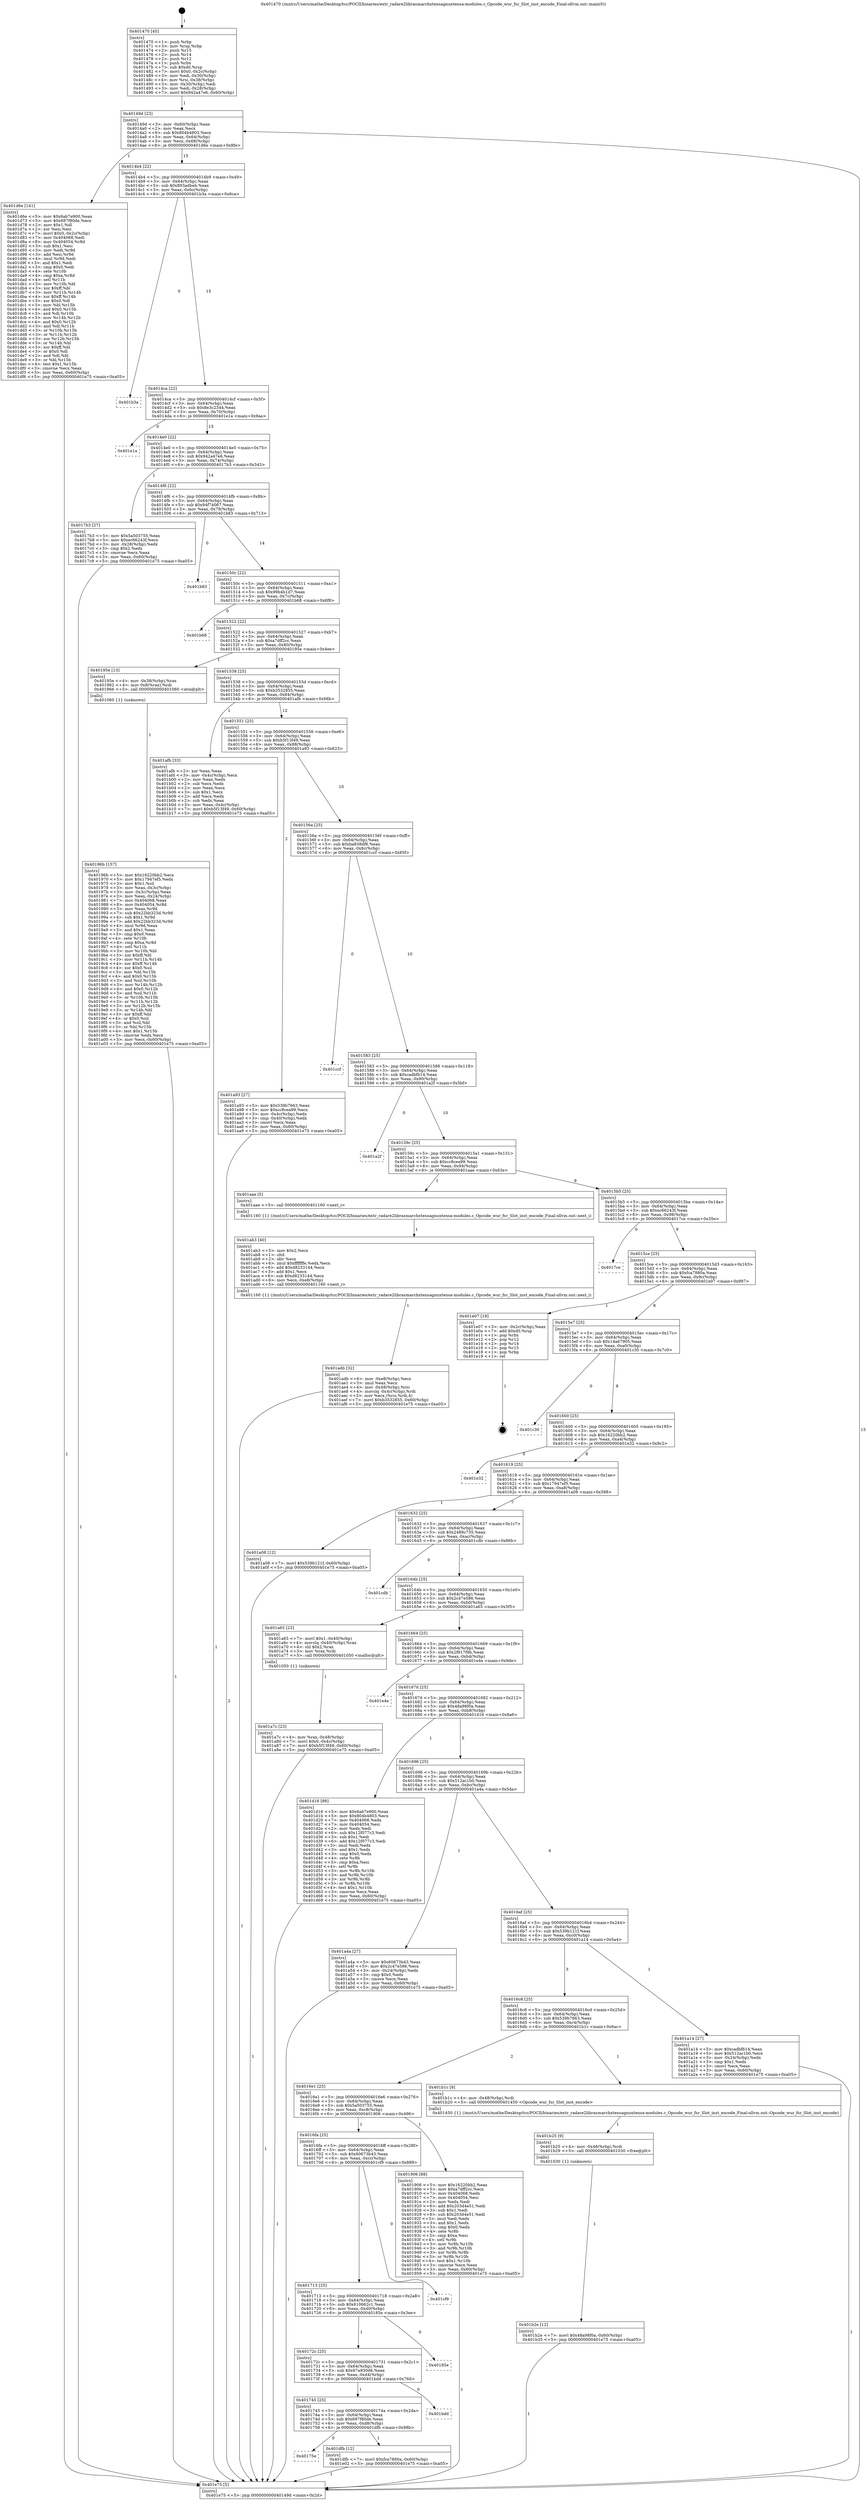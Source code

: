 digraph "0x401470" {
  label = "0x401470 (/mnt/c/Users/mathe/Desktop/tcc/POCII/binaries/extr_radare2librasmarchxtensagnuxtensa-modules.c_Opcode_wur_fsr_Slot_inst_encode_Final-ollvm.out::main(0))"
  labelloc = "t"
  node[shape=record]

  Entry [label="",width=0.3,height=0.3,shape=circle,fillcolor=black,style=filled]
  "0x40149d" [label="{
     0x40149d [23]\l
     | [instrs]\l
     &nbsp;&nbsp;0x40149d \<+3\>: mov -0x60(%rbp),%eax\l
     &nbsp;&nbsp;0x4014a0 \<+2\>: mov %eax,%ecx\l
     &nbsp;&nbsp;0x4014a2 \<+6\>: sub $0x804b4803,%ecx\l
     &nbsp;&nbsp;0x4014a8 \<+3\>: mov %eax,-0x64(%rbp)\l
     &nbsp;&nbsp;0x4014ab \<+3\>: mov %ecx,-0x68(%rbp)\l
     &nbsp;&nbsp;0x4014ae \<+6\>: je 0000000000401d6e \<main+0x8fe\>\l
  }"]
  "0x401d6e" [label="{
     0x401d6e [141]\l
     | [instrs]\l
     &nbsp;&nbsp;0x401d6e \<+5\>: mov $0x6ab7e900,%eax\l
     &nbsp;&nbsp;0x401d73 \<+5\>: mov $0x697f80de,%ecx\l
     &nbsp;&nbsp;0x401d78 \<+2\>: mov $0x1,%dl\l
     &nbsp;&nbsp;0x401d7a \<+2\>: xor %esi,%esi\l
     &nbsp;&nbsp;0x401d7c \<+7\>: movl $0x0,-0x2c(%rbp)\l
     &nbsp;&nbsp;0x401d83 \<+7\>: mov 0x404068,%edi\l
     &nbsp;&nbsp;0x401d8a \<+8\>: mov 0x404054,%r8d\l
     &nbsp;&nbsp;0x401d92 \<+3\>: sub $0x1,%esi\l
     &nbsp;&nbsp;0x401d95 \<+3\>: mov %edi,%r9d\l
     &nbsp;&nbsp;0x401d98 \<+3\>: add %esi,%r9d\l
     &nbsp;&nbsp;0x401d9b \<+4\>: imul %r9d,%edi\l
     &nbsp;&nbsp;0x401d9f \<+3\>: and $0x1,%edi\l
     &nbsp;&nbsp;0x401da2 \<+3\>: cmp $0x0,%edi\l
     &nbsp;&nbsp;0x401da5 \<+4\>: sete %r10b\l
     &nbsp;&nbsp;0x401da9 \<+4\>: cmp $0xa,%r8d\l
     &nbsp;&nbsp;0x401dad \<+4\>: setl %r11b\l
     &nbsp;&nbsp;0x401db1 \<+3\>: mov %r10b,%bl\l
     &nbsp;&nbsp;0x401db4 \<+3\>: xor $0xff,%bl\l
     &nbsp;&nbsp;0x401db7 \<+3\>: mov %r11b,%r14b\l
     &nbsp;&nbsp;0x401dba \<+4\>: xor $0xff,%r14b\l
     &nbsp;&nbsp;0x401dbe \<+3\>: xor $0x0,%dl\l
     &nbsp;&nbsp;0x401dc1 \<+3\>: mov %bl,%r15b\l
     &nbsp;&nbsp;0x401dc4 \<+4\>: and $0x0,%r15b\l
     &nbsp;&nbsp;0x401dc8 \<+3\>: and %dl,%r10b\l
     &nbsp;&nbsp;0x401dcb \<+3\>: mov %r14b,%r12b\l
     &nbsp;&nbsp;0x401dce \<+4\>: and $0x0,%r12b\l
     &nbsp;&nbsp;0x401dd2 \<+3\>: and %dl,%r11b\l
     &nbsp;&nbsp;0x401dd5 \<+3\>: or %r10b,%r15b\l
     &nbsp;&nbsp;0x401dd8 \<+3\>: or %r11b,%r12b\l
     &nbsp;&nbsp;0x401ddb \<+3\>: xor %r12b,%r15b\l
     &nbsp;&nbsp;0x401dde \<+3\>: or %r14b,%bl\l
     &nbsp;&nbsp;0x401de1 \<+3\>: xor $0xff,%bl\l
     &nbsp;&nbsp;0x401de4 \<+3\>: or $0x0,%dl\l
     &nbsp;&nbsp;0x401de7 \<+2\>: and %dl,%bl\l
     &nbsp;&nbsp;0x401de9 \<+3\>: or %bl,%r15b\l
     &nbsp;&nbsp;0x401dec \<+4\>: test $0x1,%r15b\l
     &nbsp;&nbsp;0x401df0 \<+3\>: cmovne %ecx,%eax\l
     &nbsp;&nbsp;0x401df3 \<+3\>: mov %eax,-0x60(%rbp)\l
     &nbsp;&nbsp;0x401df6 \<+5\>: jmp 0000000000401e75 \<main+0xa05\>\l
  }"]
  "0x4014b4" [label="{
     0x4014b4 [22]\l
     | [instrs]\l
     &nbsp;&nbsp;0x4014b4 \<+5\>: jmp 00000000004014b9 \<main+0x49\>\l
     &nbsp;&nbsp;0x4014b9 \<+3\>: mov -0x64(%rbp),%eax\l
     &nbsp;&nbsp;0x4014bc \<+5\>: sub $0x893adbeb,%eax\l
     &nbsp;&nbsp;0x4014c1 \<+3\>: mov %eax,-0x6c(%rbp)\l
     &nbsp;&nbsp;0x4014c4 \<+6\>: je 0000000000401b3a \<main+0x6ca\>\l
  }"]
  Exit [label="",width=0.3,height=0.3,shape=circle,fillcolor=black,style=filled,peripheries=2]
  "0x401b3a" [label="{
     0x401b3a\l
  }", style=dashed]
  "0x4014ca" [label="{
     0x4014ca [22]\l
     | [instrs]\l
     &nbsp;&nbsp;0x4014ca \<+5\>: jmp 00000000004014cf \<main+0x5f\>\l
     &nbsp;&nbsp;0x4014cf \<+3\>: mov -0x64(%rbp),%eax\l
     &nbsp;&nbsp;0x4014d2 \<+5\>: sub $0x8e3c2344,%eax\l
     &nbsp;&nbsp;0x4014d7 \<+3\>: mov %eax,-0x70(%rbp)\l
     &nbsp;&nbsp;0x4014da \<+6\>: je 0000000000401e1a \<main+0x9aa\>\l
  }"]
  "0x40175e" [label="{
     0x40175e\l
  }", style=dashed]
  "0x401e1a" [label="{
     0x401e1a\l
  }", style=dashed]
  "0x4014e0" [label="{
     0x4014e0 [22]\l
     | [instrs]\l
     &nbsp;&nbsp;0x4014e0 \<+5\>: jmp 00000000004014e5 \<main+0x75\>\l
     &nbsp;&nbsp;0x4014e5 \<+3\>: mov -0x64(%rbp),%eax\l
     &nbsp;&nbsp;0x4014e8 \<+5\>: sub $0x942a47e6,%eax\l
     &nbsp;&nbsp;0x4014ed \<+3\>: mov %eax,-0x74(%rbp)\l
     &nbsp;&nbsp;0x4014f0 \<+6\>: je 00000000004017b3 \<main+0x343\>\l
  }"]
  "0x401dfb" [label="{
     0x401dfb [12]\l
     | [instrs]\l
     &nbsp;&nbsp;0x401dfb \<+7\>: movl $0xfca7880a,-0x60(%rbp)\l
     &nbsp;&nbsp;0x401e02 \<+5\>: jmp 0000000000401e75 \<main+0xa05\>\l
  }"]
  "0x4017b3" [label="{
     0x4017b3 [27]\l
     | [instrs]\l
     &nbsp;&nbsp;0x4017b3 \<+5\>: mov $0x5a503755,%eax\l
     &nbsp;&nbsp;0x4017b8 \<+5\>: mov $0xec66243f,%ecx\l
     &nbsp;&nbsp;0x4017bd \<+3\>: mov -0x28(%rbp),%edx\l
     &nbsp;&nbsp;0x4017c0 \<+3\>: cmp $0x2,%edx\l
     &nbsp;&nbsp;0x4017c3 \<+3\>: cmovne %ecx,%eax\l
     &nbsp;&nbsp;0x4017c6 \<+3\>: mov %eax,-0x60(%rbp)\l
     &nbsp;&nbsp;0x4017c9 \<+5\>: jmp 0000000000401e75 \<main+0xa05\>\l
  }"]
  "0x4014f6" [label="{
     0x4014f6 [22]\l
     | [instrs]\l
     &nbsp;&nbsp;0x4014f6 \<+5\>: jmp 00000000004014fb \<main+0x8b\>\l
     &nbsp;&nbsp;0x4014fb \<+3\>: mov -0x64(%rbp),%eax\l
     &nbsp;&nbsp;0x4014fe \<+5\>: sub $0x94f74067,%eax\l
     &nbsp;&nbsp;0x401503 \<+3\>: mov %eax,-0x78(%rbp)\l
     &nbsp;&nbsp;0x401506 \<+6\>: je 0000000000401b83 \<main+0x713\>\l
  }"]
  "0x401e75" [label="{
     0x401e75 [5]\l
     | [instrs]\l
     &nbsp;&nbsp;0x401e75 \<+5\>: jmp 000000000040149d \<main+0x2d\>\l
  }"]
  "0x401470" [label="{
     0x401470 [45]\l
     | [instrs]\l
     &nbsp;&nbsp;0x401470 \<+1\>: push %rbp\l
     &nbsp;&nbsp;0x401471 \<+3\>: mov %rsp,%rbp\l
     &nbsp;&nbsp;0x401474 \<+2\>: push %r15\l
     &nbsp;&nbsp;0x401476 \<+2\>: push %r14\l
     &nbsp;&nbsp;0x401478 \<+2\>: push %r12\l
     &nbsp;&nbsp;0x40147a \<+1\>: push %rbx\l
     &nbsp;&nbsp;0x40147b \<+7\>: sub $0xd0,%rsp\l
     &nbsp;&nbsp;0x401482 \<+7\>: movl $0x0,-0x2c(%rbp)\l
     &nbsp;&nbsp;0x401489 \<+3\>: mov %edi,-0x30(%rbp)\l
     &nbsp;&nbsp;0x40148c \<+4\>: mov %rsi,-0x38(%rbp)\l
     &nbsp;&nbsp;0x401490 \<+3\>: mov -0x30(%rbp),%edi\l
     &nbsp;&nbsp;0x401493 \<+3\>: mov %edi,-0x28(%rbp)\l
     &nbsp;&nbsp;0x401496 \<+7\>: movl $0x942a47e6,-0x60(%rbp)\l
  }"]
  "0x401745" [label="{
     0x401745 [25]\l
     | [instrs]\l
     &nbsp;&nbsp;0x401745 \<+5\>: jmp 000000000040174a \<main+0x2da\>\l
     &nbsp;&nbsp;0x40174a \<+3\>: mov -0x64(%rbp),%eax\l
     &nbsp;&nbsp;0x40174d \<+5\>: sub $0x697f80de,%eax\l
     &nbsp;&nbsp;0x401752 \<+6\>: mov %eax,-0xd8(%rbp)\l
     &nbsp;&nbsp;0x401758 \<+6\>: je 0000000000401dfb \<main+0x98b\>\l
  }"]
  "0x401b83" [label="{
     0x401b83\l
  }", style=dashed]
  "0x40150c" [label="{
     0x40150c [22]\l
     | [instrs]\l
     &nbsp;&nbsp;0x40150c \<+5\>: jmp 0000000000401511 \<main+0xa1\>\l
     &nbsp;&nbsp;0x401511 \<+3\>: mov -0x64(%rbp),%eax\l
     &nbsp;&nbsp;0x401514 \<+5\>: sub $0x99b4b1d7,%eax\l
     &nbsp;&nbsp;0x401519 \<+3\>: mov %eax,-0x7c(%rbp)\l
     &nbsp;&nbsp;0x40151c \<+6\>: je 0000000000401b68 \<main+0x6f8\>\l
  }"]
  "0x401bdd" [label="{
     0x401bdd\l
  }", style=dashed]
  "0x401b68" [label="{
     0x401b68\l
  }", style=dashed]
  "0x401522" [label="{
     0x401522 [22]\l
     | [instrs]\l
     &nbsp;&nbsp;0x401522 \<+5\>: jmp 0000000000401527 \<main+0xb7\>\l
     &nbsp;&nbsp;0x401527 \<+3\>: mov -0x64(%rbp),%eax\l
     &nbsp;&nbsp;0x40152a \<+5\>: sub $0xa7dff2cc,%eax\l
     &nbsp;&nbsp;0x40152f \<+3\>: mov %eax,-0x80(%rbp)\l
     &nbsp;&nbsp;0x401532 \<+6\>: je 000000000040195e \<main+0x4ee\>\l
  }"]
  "0x40172c" [label="{
     0x40172c [25]\l
     | [instrs]\l
     &nbsp;&nbsp;0x40172c \<+5\>: jmp 0000000000401731 \<main+0x2c1\>\l
     &nbsp;&nbsp;0x401731 \<+3\>: mov -0x64(%rbp),%eax\l
     &nbsp;&nbsp;0x401734 \<+5\>: sub $0x67a930d6,%eax\l
     &nbsp;&nbsp;0x401739 \<+6\>: mov %eax,-0xd4(%rbp)\l
     &nbsp;&nbsp;0x40173f \<+6\>: je 0000000000401bdd \<main+0x76d\>\l
  }"]
  "0x40195e" [label="{
     0x40195e [13]\l
     | [instrs]\l
     &nbsp;&nbsp;0x40195e \<+4\>: mov -0x38(%rbp),%rax\l
     &nbsp;&nbsp;0x401962 \<+4\>: mov 0x8(%rax),%rdi\l
     &nbsp;&nbsp;0x401966 \<+5\>: call 0000000000401060 \<atoi@plt\>\l
     | [calls]\l
     &nbsp;&nbsp;0x401060 \{1\} (unknown)\l
  }"]
  "0x401538" [label="{
     0x401538 [25]\l
     | [instrs]\l
     &nbsp;&nbsp;0x401538 \<+5\>: jmp 000000000040153d \<main+0xcd\>\l
     &nbsp;&nbsp;0x40153d \<+3\>: mov -0x64(%rbp),%eax\l
     &nbsp;&nbsp;0x401540 \<+5\>: sub $0xb3532855,%eax\l
     &nbsp;&nbsp;0x401545 \<+6\>: mov %eax,-0x84(%rbp)\l
     &nbsp;&nbsp;0x40154b \<+6\>: je 0000000000401afb \<main+0x68b\>\l
  }"]
  "0x40185e" [label="{
     0x40185e\l
  }", style=dashed]
  "0x401afb" [label="{
     0x401afb [33]\l
     | [instrs]\l
     &nbsp;&nbsp;0x401afb \<+2\>: xor %eax,%eax\l
     &nbsp;&nbsp;0x401afd \<+3\>: mov -0x4c(%rbp),%ecx\l
     &nbsp;&nbsp;0x401b00 \<+2\>: mov %eax,%edx\l
     &nbsp;&nbsp;0x401b02 \<+2\>: sub %ecx,%edx\l
     &nbsp;&nbsp;0x401b04 \<+2\>: mov %eax,%ecx\l
     &nbsp;&nbsp;0x401b06 \<+3\>: sub $0x1,%ecx\l
     &nbsp;&nbsp;0x401b09 \<+2\>: add %ecx,%edx\l
     &nbsp;&nbsp;0x401b0b \<+2\>: sub %edx,%eax\l
     &nbsp;&nbsp;0x401b0d \<+3\>: mov %eax,-0x4c(%rbp)\l
     &nbsp;&nbsp;0x401b10 \<+7\>: movl $0xb5f13f49,-0x60(%rbp)\l
     &nbsp;&nbsp;0x401b17 \<+5\>: jmp 0000000000401e75 \<main+0xa05\>\l
  }"]
  "0x401551" [label="{
     0x401551 [25]\l
     | [instrs]\l
     &nbsp;&nbsp;0x401551 \<+5\>: jmp 0000000000401556 \<main+0xe6\>\l
     &nbsp;&nbsp;0x401556 \<+3\>: mov -0x64(%rbp),%eax\l
     &nbsp;&nbsp;0x401559 \<+5\>: sub $0xb5f13f49,%eax\l
     &nbsp;&nbsp;0x40155e \<+6\>: mov %eax,-0x88(%rbp)\l
     &nbsp;&nbsp;0x401564 \<+6\>: je 0000000000401a93 \<main+0x623\>\l
  }"]
  "0x401713" [label="{
     0x401713 [25]\l
     | [instrs]\l
     &nbsp;&nbsp;0x401713 \<+5\>: jmp 0000000000401718 \<main+0x2a8\>\l
     &nbsp;&nbsp;0x401718 \<+3\>: mov -0x64(%rbp),%eax\l
     &nbsp;&nbsp;0x40171b \<+5\>: sub $0x610662c1,%eax\l
     &nbsp;&nbsp;0x401720 \<+6\>: mov %eax,-0xd0(%rbp)\l
     &nbsp;&nbsp;0x401726 \<+6\>: je 000000000040185e \<main+0x3ee\>\l
  }"]
  "0x401a93" [label="{
     0x401a93 [27]\l
     | [instrs]\l
     &nbsp;&nbsp;0x401a93 \<+5\>: mov $0x539b7663,%eax\l
     &nbsp;&nbsp;0x401a98 \<+5\>: mov $0xcc8cea99,%ecx\l
     &nbsp;&nbsp;0x401a9d \<+3\>: mov -0x4c(%rbp),%edx\l
     &nbsp;&nbsp;0x401aa0 \<+3\>: cmp -0x40(%rbp),%edx\l
     &nbsp;&nbsp;0x401aa3 \<+3\>: cmovl %ecx,%eax\l
     &nbsp;&nbsp;0x401aa6 \<+3\>: mov %eax,-0x60(%rbp)\l
     &nbsp;&nbsp;0x401aa9 \<+5\>: jmp 0000000000401e75 \<main+0xa05\>\l
  }"]
  "0x40156a" [label="{
     0x40156a [25]\l
     | [instrs]\l
     &nbsp;&nbsp;0x40156a \<+5\>: jmp 000000000040156f \<main+0xff\>\l
     &nbsp;&nbsp;0x40156f \<+3\>: mov -0x64(%rbp),%eax\l
     &nbsp;&nbsp;0x401572 \<+5\>: sub $0xba838df6,%eax\l
     &nbsp;&nbsp;0x401577 \<+6\>: mov %eax,-0x8c(%rbp)\l
     &nbsp;&nbsp;0x40157d \<+6\>: je 0000000000401ccf \<main+0x85f\>\l
  }"]
  "0x401cf9" [label="{
     0x401cf9\l
  }", style=dashed]
  "0x401ccf" [label="{
     0x401ccf\l
  }", style=dashed]
  "0x401583" [label="{
     0x401583 [25]\l
     | [instrs]\l
     &nbsp;&nbsp;0x401583 \<+5\>: jmp 0000000000401588 \<main+0x118\>\l
     &nbsp;&nbsp;0x401588 \<+3\>: mov -0x64(%rbp),%eax\l
     &nbsp;&nbsp;0x40158b \<+5\>: sub $0xcadbfb14,%eax\l
     &nbsp;&nbsp;0x401590 \<+6\>: mov %eax,-0x90(%rbp)\l
     &nbsp;&nbsp;0x401596 \<+6\>: je 0000000000401a2f \<main+0x5bf\>\l
  }"]
  "0x401b2e" [label="{
     0x401b2e [12]\l
     | [instrs]\l
     &nbsp;&nbsp;0x401b2e \<+7\>: movl $0x48a98f0a,-0x60(%rbp)\l
     &nbsp;&nbsp;0x401b35 \<+5\>: jmp 0000000000401e75 \<main+0xa05\>\l
  }"]
  "0x401a2f" [label="{
     0x401a2f\l
  }", style=dashed]
  "0x40159c" [label="{
     0x40159c [25]\l
     | [instrs]\l
     &nbsp;&nbsp;0x40159c \<+5\>: jmp 00000000004015a1 \<main+0x131\>\l
     &nbsp;&nbsp;0x4015a1 \<+3\>: mov -0x64(%rbp),%eax\l
     &nbsp;&nbsp;0x4015a4 \<+5\>: sub $0xcc8cea99,%eax\l
     &nbsp;&nbsp;0x4015a9 \<+6\>: mov %eax,-0x94(%rbp)\l
     &nbsp;&nbsp;0x4015af \<+6\>: je 0000000000401aae \<main+0x63e\>\l
  }"]
  "0x401b25" [label="{
     0x401b25 [9]\l
     | [instrs]\l
     &nbsp;&nbsp;0x401b25 \<+4\>: mov -0x48(%rbp),%rdi\l
     &nbsp;&nbsp;0x401b29 \<+5\>: call 0000000000401030 \<free@plt\>\l
     | [calls]\l
     &nbsp;&nbsp;0x401030 \{1\} (unknown)\l
  }"]
  "0x401aae" [label="{
     0x401aae [5]\l
     | [instrs]\l
     &nbsp;&nbsp;0x401aae \<+5\>: call 0000000000401160 \<next_i\>\l
     | [calls]\l
     &nbsp;&nbsp;0x401160 \{1\} (/mnt/c/Users/mathe/Desktop/tcc/POCII/binaries/extr_radare2librasmarchxtensagnuxtensa-modules.c_Opcode_wur_fsr_Slot_inst_encode_Final-ollvm.out::next_i)\l
  }"]
  "0x4015b5" [label="{
     0x4015b5 [25]\l
     | [instrs]\l
     &nbsp;&nbsp;0x4015b5 \<+5\>: jmp 00000000004015ba \<main+0x14a\>\l
     &nbsp;&nbsp;0x4015ba \<+3\>: mov -0x64(%rbp),%eax\l
     &nbsp;&nbsp;0x4015bd \<+5\>: sub $0xec66243f,%eax\l
     &nbsp;&nbsp;0x4015c2 \<+6\>: mov %eax,-0x98(%rbp)\l
     &nbsp;&nbsp;0x4015c8 \<+6\>: je 00000000004017ce \<main+0x35e\>\l
  }"]
  "0x401adb" [label="{
     0x401adb [32]\l
     | [instrs]\l
     &nbsp;&nbsp;0x401adb \<+6\>: mov -0xe8(%rbp),%ecx\l
     &nbsp;&nbsp;0x401ae1 \<+3\>: imul %eax,%ecx\l
     &nbsp;&nbsp;0x401ae4 \<+4\>: mov -0x48(%rbp),%rsi\l
     &nbsp;&nbsp;0x401ae8 \<+4\>: movslq -0x4c(%rbp),%rdi\l
     &nbsp;&nbsp;0x401aec \<+3\>: mov %ecx,(%rsi,%rdi,4)\l
     &nbsp;&nbsp;0x401aef \<+7\>: movl $0xb3532855,-0x60(%rbp)\l
     &nbsp;&nbsp;0x401af6 \<+5\>: jmp 0000000000401e75 \<main+0xa05\>\l
  }"]
  "0x4017ce" [label="{
     0x4017ce\l
  }", style=dashed]
  "0x4015ce" [label="{
     0x4015ce [25]\l
     | [instrs]\l
     &nbsp;&nbsp;0x4015ce \<+5\>: jmp 00000000004015d3 \<main+0x163\>\l
     &nbsp;&nbsp;0x4015d3 \<+3\>: mov -0x64(%rbp),%eax\l
     &nbsp;&nbsp;0x4015d6 \<+5\>: sub $0xfca7880a,%eax\l
     &nbsp;&nbsp;0x4015db \<+6\>: mov %eax,-0x9c(%rbp)\l
     &nbsp;&nbsp;0x4015e1 \<+6\>: je 0000000000401e07 \<main+0x997\>\l
  }"]
  "0x401ab3" [label="{
     0x401ab3 [40]\l
     | [instrs]\l
     &nbsp;&nbsp;0x401ab3 \<+5\>: mov $0x2,%ecx\l
     &nbsp;&nbsp;0x401ab8 \<+1\>: cltd\l
     &nbsp;&nbsp;0x401ab9 \<+2\>: idiv %ecx\l
     &nbsp;&nbsp;0x401abb \<+6\>: imul $0xfffffffe,%edx,%ecx\l
     &nbsp;&nbsp;0x401ac1 \<+6\>: add $0xd8233144,%ecx\l
     &nbsp;&nbsp;0x401ac7 \<+3\>: add $0x1,%ecx\l
     &nbsp;&nbsp;0x401aca \<+6\>: sub $0xd8233144,%ecx\l
     &nbsp;&nbsp;0x401ad0 \<+6\>: mov %ecx,-0xe8(%rbp)\l
     &nbsp;&nbsp;0x401ad6 \<+5\>: call 0000000000401160 \<next_i\>\l
     | [calls]\l
     &nbsp;&nbsp;0x401160 \{1\} (/mnt/c/Users/mathe/Desktop/tcc/POCII/binaries/extr_radare2librasmarchxtensagnuxtensa-modules.c_Opcode_wur_fsr_Slot_inst_encode_Final-ollvm.out::next_i)\l
  }"]
  "0x401e07" [label="{
     0x401e07 [19]\l
     | [instrs]\l
     &nbsp;&nbsp;0x401e07 \<+3\>: mov -0x2c(%rbp),%eax\l
     &nbsp;&nbsp;0x401e0a \<+7\>: add $0xd0,%rsp\l
     &nbsp;&nbsp;0x401e11 \<+1\>: pop %rbx\l
     &nbsp;&nbsp;0x401e12 \<+2\>: pop %r12\l
     &nbsp;&nbsp;0x401e14 \<+2\>: pop %r14\l
     &nbsp;&nbsp;0x401e16 \<+2\>: pop %r15\l
     &nbsp;&nbsp;0x401e18 \<+1\>: pop %rbp\l
     &nbsp;&nbsp;0x401e19 \<+1\>: ret\l
  }"]
  "0x4015e7" [label="{
     0x4015e7 [25]\l
     | [instrs]\l
     &nbsp;&nbsp;0x4015e7 \<+5\>: jmp 00000000004015ec \<main+0x17c\>\l
     &nbsp;&nbsp;0x4015ec \<+3\>: mov -0x64(%rbp),%eax\l
     &nbsp;&nbsp;0x4015ef \<+5\>: sub $0x14a67905,%eax\l
     &nbsp;&nbsp;0x4015f4 \<+6\>: mov %eax,-0xa0(%rbp)\l
     &nbsp;&nbsp;0x4015fa \<+6\>: je 0000000000401c30 \<main+0x7c0\>\l
  }"]
  "0x401a7c" [label="{
     0x401a7c [23]\l
     | [instrs]\l
     &nbsp;&nbsp;0x401a7c \<+4\>: mov %rax,-0x48(%rbp)\l
     &nbsp;&nbsp;0x401a80 \<+7\>: movl $0x0,-0x4c(%rbp)\l
     &nbsp;&nbsp;0x401a87 \<+7\>: movl $0xb5f13f49,-0x60(%rbp)\l
     &nbsp;&nbsp;0x401a8e \<+5\>: jmp 0000000000401e75 \<main+0xa05\>\l
  }"]
  "0x401c30" [label="{
     0x401c30\l
  }", style=dashed]
  "0x401600" [label="{
     0x401600 [25]\l
     | [instrs]\l
     &nbsp;&nbsp;0x401600 \<+5\>: jmp 0000000000401605 \<main+0x195\>\l
     &nbsp;&nbsp;0x401605 \<+3\>: mov -0x64(%rbp),%eax\l
     &nbsp;&nbsp;0x401608 \<+5\>: sub $0x16220bb2,%eax\l
     &nbsp;&nbsp;0x40160d \<+6\>: mov %eax,-0xa4(%rbp)\l
     &nbsp;&nbsp;0x401613 \<+6\>: je 0000000000401e32 \<main+0x9c2\>\l
  }"]
  "0x40196b" [label="{
     0x40196b [157]\l
     | [instrs]\l
     &nbsp;&nbsp;0x40196b \<+5\>: mov $0x16220bb2,%ecx\l
     &nbsp;&nbsp;0x401970 \<+5\>: mov $0x17947ef5,%edx\l
     &nbsp;&nbsp;0x401975 \<+3\>: mov $0x1,%sil\l
     &nbsp;&nbsp;0x401978 \<+3\>: mov %eax,-0x3c(%rbp)\l
     &nbsp;&nbsp;0x40197b \<+3\>: mov -0x3c(%rbp),%eax\l
     &nbsp;&nbsp;0x40197e \<+3\>: mov %eax,-0x24(%rbp)\l
     &nbsp;&nbsp;0x401981 \<+7\>: mov 0x404068,%eax\l
     &nbsp;&nbsp;0x401988 \<+8\>: mov 0x404054,%r8d\l
     &nbsp;&nbsp;0x401990 \<+3\>: mov %eax,%r9d\l
     &nbsp;&nbsp;0x401993 \<+7\>: sub $0x22bb323d,%r9d\l
     &nbsp;&nbsp;0x40199a \<+4\>: sub $0x1,%r9d\l
     &nbsp;&nbsp;0x40199e \<+7\>: add $0x22bb323d,%r9d\l
     &nbsp;&nbsp;0x4019a5 \<+4\>: imul %r9d,%eax\l
     &nbsp;&nbsp;0x4019a9 \<+3\>: and $0x1,%eax\l
     &nbsp;&nbsp;0x4019ac \<+3\>: cmp $0x0,%eax\l
     &nbsp;&nbsp;0x4019af \<+4\>: sete %r10b\l
     &nbsp;&nbsp;0x4019b3 \<+4\>: cmp $0xa,%r8d\l
     &nbsp;&nbsp;0x4019b7 \<+4\>: setl %r11b\l
     &nbsp;&nbsp;0x4019bb \<+3\>: mov %r10b,%bl\l
     &nbsp;&nbsp;0x4019be \<+3\>: xor $0xff,%bl\l
     &nbsp;&nbsp;0x4019c1 \<+3\>: mov %r11b,%r14b\l
     &nbsp;&nbsp;0x4019c4 \<+4\>: xor $0xff,%r14b\l
     &nbsp;&nbsp;0x4019c8 \<+4\>: xor $0x0,%sil\l
     &nbsp;&nbsp;0x4019cc \<+3\>: mov %bl,%r15b\l
     &nbsp;&nbsp;0x4019cf \<+4\>: and $0x0,%r15b\l
     &nbsp;&nbsp;0x4019d3 \<+3\>: and %sil,%r10b\l
     &nbsp;&nbsp;0x4019d6 \<+3\>: mov %r14b,%r12b\l
     &nbsp;&nbsp;0x4019d9 \<+4\>: and $0x0,%r12b\l
     &nbsp;&nbsp;0x4019dd \<+3\>: and %sil,%r11b\l
     &nbsp;&nbsp;0x4019e0 \<+3\>: or %r10b,%r15b\l
     &nbsp;&nbsp;0x4019e3 \<+3\>: or %r11b,%r12b\l
     &nbsp;&nbsp;0x4019e6 \<+3\>: xor %r12b,%r15b\l
     &nbsp;&nbsp;0x4019e9 \<+3\>: or %r14b,%bl\l
     &nbsp;&nbsp;0x4019ec \<+3\>: xor $0xff,%bl\l
     &nbsp;&nbsp;0x4019ef \<+4\>: or $0x0,%sil\l
     &nbsp;&nbsp;0x4019f3 \<+3\>: and %sil,%bl\l
     &nbsp;&nbsp;0x4019f6 \<+3\>: or %bl,%r15b\l
     &nbsp;&nbsp;0x4019f9 \<+4\>: test $0x1,%r15b\l
     &nbsp;&nbsp;0x4019fd \<+3\>: cmovne %edx,%ecx\l
     &nbsp;&nbsp;0x401a00 \<+3\>: mov %ecx,-0x60(%rbp)\l
     &nbsp;&nbsp;0x401a03 \<+5\>: jmp 0000000000401e75 \<main+0xa05\>\l
  }"]
  "0x401e32" [label="{
     0x401e32\l
  }", style=dashed]
  "0x401619" [label="{
     0x401619 [25]\l
     | [instrs]\l
     &nbsp;&nbsp;0x401619 \<+5\>: jmp 000000000040161e \<main+0x1ae\>\l
     &nbsp;&nbsp;0x40161e \<+3\>: mov -0x64(%rbp),%eax\l
     &nbsp;&nbsp;0x401621 \<+5\>: sub $0x17947ef5,%eax\l
     &nbsp;&nbsp;0x401626 \<+6\>: mov %eax,-0xa8(%rbp)\l
     &nbsp;&nbsp;0x40162c \<+6\>: je 0000000000401a08 \<main+0x598\>\l
  }"]
  "0x4016fa" [label="{
     0x4016fa [25]\l
     | [instrs]\l
     &nbsp;&nbsp;0x4016fa \<+5\>: jmp 00000000004016ff \<main+0x28f\>\l
     &nbsp;&nbsp;0x4016ff \<+3\>: mov -0x64(%rbp),%eax\l
     &nbsp;&nbsp;0x401702 \<+5\>: sub $0x60673b43,%eax\l
     &nbsp;&nbsp;0x401707 \<+6\>: mov %eax,-0xcc(%rbp)\l
     &nbsp;&nbsp;0x40170d \<+6\>: je 0000000000401cf9 \<main+0x889\>\l
  }"]
  "0x401a08" [label="{
     0x401a08 [12]\l
     | [instrs]\l
     &nbsp;&nbsp;0x401a08 \<+7\>: movl $0x539b121f,-0x60(%rbp)\l
     &nbsp;&nbsp;0x401a0f \<+5\>: jmp 0000000000401e75 \<main+0xa05\>\l
  }"]
  "0x401632" [label="{
     0x401632 [25]\l
     | [instrs]\l
     &nbsp;&nbsp;0x401632 \<+5\>: jmp 0000000000401637 \<main+0x1c7\>\l
     &nbsp;&nbsp;0x401637 \<+3\>: mov -0x64(%rbp),%eax\l
     &nbsp;&nbsp;0x40163a \<+5\>: sub $0x2488c735,%eax\l
     &nbsp;&nbsp;0x40163f \<+6\>: mov %eax,-0xac(%rbp)\l
     &nbsp;&nbsp;0x401645 \<+6\>: je 0000000000401cdb \<main+0x86b\>\l
  }"]
  "0x401906" [label="{
     0x401906 [88]\l
     | [instrs]\l
     &nbsp;&nbsp;0x401906 \<+5\>: mov $0x16220bb2,%eax\l
     &nbsp;&nbsp;0x40190b \<+5\>: mov $0xa7dff2cc,%ecx\l
     &nbsp;&nbsp;0x401910 \<+7\>: mov 0x404068,%edx\l
     &nbsp;&nbsp;0x401917 \<+7\>: mov 0x404054,%esi\l
     &nbsp;&nbsp;0x40191e \<+2\>: mov %edx,%edi\l
     &nbsp;&nbsp;0x401920 \<+6\>: add $0x203d4e51,%edi\l
     &nbsp;&nbsp;0x401926 \<+3\>: sub $0x1,%edi\l
     &nbsp;&nbsp;0x401929 \<+6\>: sub $0x203d4e51,%edi\l
     &nbsp;&nbsp;0x40192f \<+3\>: imul %edi,%edx\l
     &nbsp;&nbsp;0x401932 \<+3\>: and $0x1,%edx\l
     &nbsp;&nbsp;0x401935 \<+3\>: cmp $0x0,%edx\l
     &nbsp;&nbsp;0x401938 \<+4\>: sete %r8b\l
     &nbsp;&nbsp;0x40193c \<+3\>: cmp $0xa,%esi\l
     &nbsp;&nbsp;0x40193f \<+4\>: setl %r9b\l
     &nbsp;&nbsp;0x401943 \<+3\>: mov %r8b,%r10b\l
     &nbsp;&nbsp;0x401946 \<+3\>: and %r9b,%r10b\l
     &nbsp;&nbsp;0x401949 \<+3\>: xor %r9b,%r8b\l
     &nbsp;&nbsp;0x40194c \<+3\>: or %r8b,%r10b\l
     &nbsp;&nbsp;0x40194f \<+4\>: test $0x1,%r10b\l
     &nbsp;&nbsp;0x401953 \<+3\>: cmovne %ecx,%eax\l
     &nbsp;&nbsp;0x401956 \<+3\>: mov %eax,-0x60(%rbp)\l
     &nbsp;&nbsp;0x401959 \<+5\>: jmp 0000000000401e75 \<main+0xa05\>\l
  }"]
  "0x401cdb" [label="{
     0x401cdb\l
  }", style=dashed]
  "0x40164b" [label="{
     0x40164b [25]\l
     | [instrs]\l
     &nbsp;&nbsp;0x40164b \<+5\>: jmp 0000000000401650 \<main+0x1e0\>\l
     &nbsp;&nbsp;0x401650 \<+3\>: mov -0x64(%rbp),%eax\l
     &nbsp;&nbsp;0x401653 \<+5\>: sub $0x2c47e586,%eax\l
     &nbsp;&nbsp;0x401658 \<+6\>: mov %eax,-0xb0(%rbp)\l
     &nbsp;&nbsp;0x40165e \<+6\>: je 0000000000401a65 \<main+0x5f5\>\l
  }"]
  "0x4016e1" [label="{
     0x4016e1 [25]\l
     | [instrs]\l
     &nbsp;&nbsp;0x4016e1 \<+5\>: jmp 00000000004016e6 \<main+0x276\>\l
     &nbsp;&nbsp;0x4016e6 \<+3\>: mov -0x64(%rbp),%eax\l
     &nbsp;&nbsp;0x4016e9 \<+5\>: sub $0x5a503755,%eax\l
     &nbsp;&nbsp;0x4016ee \<+6\>: mov %eax,-0xc8(%rbp)\l
     &nbsp;&nbsp;0x4016f4 \<+6\>: je 0000000000401906 \<main+0x496\>\l
  }"]
  "0x401a65" [label="{
     0x401a65 [23]\l
     | [instrs]\l
     &nbsp;&nbsp;0x401a65 \<+7\>: movl $0x1,-0x40(%rbp)\l
     &nbsp;&nbsp;0x401a6c \<+4\>: movslq -0x40(%rbp),%rax\l
     &nbsp;&nbsp;0x401a70 \<+4\>: shl $0x2,%rax\l
     &nbsp;&nbsp;0x401a74 \<+3\>: mov %rax,%rdi\l
     &nbsp;&nbsp;0x401a77 \<+5\>: call 0000000000401050 \<malloc@plt\>\l
     | [calls]\l
     &nbsp;&nbsp;0x401050 \{1\} (unknown)\l
  }"]
  "0x401664" [label="{
     0x401664 [25]\l
     | [instrs]\l
     &nbsp;&nbsp;0x401664 \<+5\>: jmp 0000000000401669 \<main+0x1f9\>\l
     &nbsp;&nbsp;0x401669 \<+3\>: mov -0x64(%rbp),%eax\l
     &nbsp;&nbsp;0x40166c \<+5\>: sub $0x2f917f9b,%eax\l
     &nbsp;&nbsp;0x401671 \<+6\>: mov %eax,-0xb4(%rbp)\l
     &nbsp;&nbsp;0x401677 \<+6\>: je 0000000000401e4e \<main+0x9de\>\l
  }"]
  "0x401b1c" [label="{
     0x401b1c [9]\l
     | [instrs]\l
     &nbsp;&nbsp;0x401b1c \<+4\>: mov -0x48(%rbp),%rdi\l
     &nbsp;&nbsp;0x401b20 \<+5\>: call 0000000000401450 \<Opcode_wur_fsr_Slot_inst_encode\>\l
     | [calls]\l
     &nbsp;&nbsp;0x401450 \{1\} (/mnt/c/Users/mathe/Desktop/tcc/POCII/binaries/extr_radare2librasmarchxtensagnuxtensa-modules.c_Opcode_wur_fsr_Slot_inst_encode_Final-ollvm.out::Opcode_wur_fsr_Slot_inst_encode)\l
  }"]
  "0x401e4e" [label="{
     0x401e4e\l
  }", style=dashed]
  "0x40167d" [label="{
     0x40167d [25]\l
     | [instrs]\l
     &nbsp;&nbsp;0x40167d \<+5\>: jmp 0000000000401682 \<main+0x212\>\l
     &nbsp;&nbsp;0x401682 \<+3\>: mov -0x64(%rbp),%eax\l
     &nbsp;&nbsp;0x401685 \<+5\>: sub $0x48a98f0a,%eax\l
     &nbsp;&nbsp;0x40168a \<+6\>: mov %eax,-0xb8(%rbp)\l
     &nbsp;&nbsp;0x401690 \<+6\>: je 0000000000401d16 \<main+0x8a6\>\l
  }"]
  "0x4016c8" [label="{
     0x4016c8 [25]\l
     | [instrs]\l
     &nbsp;&nbsp;0x4016c8 \<+5\>: jmp 00000000004016cd \<main+0x25d\>\l
     &nbsp;&nbsp;0x4016cd \<+3\>: mov -0x64(%rbp),%eax\l
     &nbsp;&nbsp;0x4016d0 \<+5\>: sub $0x539b7663,%eax\l
     &nbsp;&nbsp;0x4016d5 \<+6\>: mov %eax,-0xc4(%rbp)\l
     &nbsp;&nbsp;0x4016db \<+6\>: je 0000000000401b1c \<main+0x6ac\>\l
  }"]
  "0x401d16" [label="{
     0x401d16 [88]\l
     | [instrs]\l
     &nbsp;&nbsp;0x401d16 \<+5\>: mov $0x6ab7e900,%eax\l
     &nbsp;&nbsp;0x401d1b \<+5\>: mov $0x804b4803,%ecx\l
     &nbsp;&nbsp;0x401d20 \<+7\>: mov 0x404068,%edx\l
     &nbsp;&nbsp;0x401d27 \<+7\>: mov 0x404054,%esi\l
     &nbsp;&nbsp;0x401d2e \<+2\>: mov %edx,%edi\l
     &nbsp;&nbsp;0x401d30 \<+6\>: sub $0x12f077c3,%edi\l
     &nbsp;&nbsp;0x401d36 \<+3\>: sub $0x1,%edi\l
     &nbsp;&nbsp;0x401d39 \<+6\>: add $0x12f077c3,%edi\l
     &nbsp;&nbsp;0x401d3f \<+3\>: imul %edi,%edx\l
     &nbsp;&nbsp;0x401d42 \<+3\>: and $0x1,%edx\l
     &nbsp;&nbsp;0x401d45 \<+3\>: cmp $0x0,%edx\l
     &nbsp;&nbsp;0x401d48 \<+4\>: sete %r8b\l
     &nbsp;&nbsp;0x401d4c \<+3\>: cmp $0xa,%esi\l
     &nbsp;&nbsp;0x401d4f \<+4\>: setl %r9b\l
     &nbsp;&nbsp;0x401d53 \<+3\>: mov %r8b,%r10b\l
     &nbsp;&nbsp;0x401d56 \<+3\>: and %r9b,%r10b\l
     &nbsp;&nbsp;0x401d59 \<+3\>: xor %r9b,%r8b\l
     &nbsp;&nbsp;0x401d5c \<+3\>: or %r8b,%r10b\l
     &nbsp;&nbsp;0x401d5f \<+4\>: test $0x1,%r10b\l
     &nbsp;&nbsp;0x401d63 \<+3\>: cmovne %ecx,%eax\l
     &nbsp;&nbsp;0x401d66 \<+3\>: mov %eax,-0x60(%rbp)\l
     &nbsp;&nbsp;0x401d69 \<+5\>: jmp 0000000000401e75 \<main+0xa05\>\l
  }"]
  "0x401696" [label="{
     0x401696 [25]\l
     | [instrs]\l
     &nbsp;&nbsp;0x401696 \<+5\>: jmp 000000000040169b \<main+0x22b\>\l
     &nbsp;&nbsp;0x40169b \<+3\>: mov -0x64(%rbp),%eax\l
     &nbsp;&nbsp;0x40169e \<+5\>: sub $0x512ac1b0,%eax\l
     &nbsp;&nbsp;0x4016a3 \<+6\>: mov %eax,-0xbc(%rbp)\l
     &nbsp;&nbsp;0x4016a9 \<+6\>: je 0000000000401a4a \<main+0x5da\>\l
  }"]
  "0x401a14" [label="{
     0x401a14 [27]\l
     | [instrs]\l
     &nbsp;&nbsp;0x401a14 \<+5\>: mov $0xcadbfb14,%eax\l
     &nbsp;&nbsp;0x401a19 \<+5\>: mov $0x512ac1b0,%ecx\l
     &nbsp;&nbsp;0x401a1e \<+3\>: mov -0x24(%rbp),%edx\l
     &nbsp;&nbsp;0x401a21 \<+3\>: cmp $0x1,%edx\l
     &nbsp;&nbsp;0x401a24 \<+3\>: cmovl %ecx,%eax\l
     &nbsp;&nbsp;0x401a27 \<+3\>: mov %eax,-0x60(%rbp)\l
     &nbsp;&nbsp;0x401a2a \<+5\>: jmp 0000000000401e75 \<main+0xa05\>\l
  }"]
  "0x401a4a" [label="{
     0x401a4a [27]\l
     | [instrs]\l
     &nbsp;&nbsp;0x401a4a \<+5\>: mov $0x60673b43,%eax\l
     &nbsp;&nbsp;0x401a4f \<+5\>: mov $0x2c47e586,%ecx\l
     &nbsp;&nbsp;0x401a54 \<+3\>: mov -0x24(%rbp),%edx\l
     &nbsp;&nbsp;0x401a57 \<+3\>: cmp $0x0,%edx\l
     &nbsp;&nbsp;0x401a5a \<+3\>: cmove %ecx,%eax\l
     &nbsp;&nbsp;0x401a5d \<+3\>: mov %eax,-0x60(%rbp)\l
     &nbsp;&nbsp;0x401a60 \<+5\>: jmp 0000000000401e75 \<main+0xa05\>\l
  }"]
  "0x4016af" [label="{
     0x4016af [25]\l
     | [instrs]\l
     &nbsp;&nbsp;0x4016af \<+5\>: jmp 00000000004016b4 \<main+0x244\>\l
     &nbsp;&nbsp;0x4016b4 \<+3\>: mov -0x64(%rbp),%eax\l
     &nbsp;&nbsp;0x4016b7 \<+5\>: sub $0x539b121f,%eax\l
     &nbsp;&nbsp;0x4016bc \<+6\>: mov %eax,-0xc0(%rbp)\l
     &nbsp;&nbsp;0x4016c2 \<+6\>: je 0000000000401a14 \<main+0x5a4\>\l
  }"]
  Entry -> "0x401470" [label=" 1"]
  "0x40149d" -> "0x401d6e" [label=" 1"]
  "0x40149d" -> "0x4014b4" [label=" 15"]
  "0x401e07" -> Exit [label=" 1"]
  "0x4014b4" -> "0x401b3a" [label=" 0"]
  "0x4014b4" -> "0x4014ca" [label=" 15"]
  "0x401dfb" -> "0x401e75" [label=" 1"]
  "0x4014ca" -> "0x401e1a" [label=" 0"]
  "0x4014ca" -> "0x4014e0" [label=" 15"]
  "0x401745" -> "0x40175e" [label=" 0"]
  "0x4014e0" -> "0x4017b3" [label=" 1"]
  "0x4014e0" -> "0x4014f6" [label=" 14"]
  "0x4017b3" -> "0x401e75" [label=" 1"]
  "0x401470" -> "0x40149d" [label=" 1"]
  "0x401e75" -> "0x40149d" [label=" 15"]
  "0x401745" -> "0x401dfb" [label=" 1"]
  "0x4014f6" -> "0x401b83" [label=" 0"]
  "0x4014f6" -> "0x40150c" [label=" 14"]
  "0x40172c" -> "0x401745" [label=" 1"]
  "0x40150c" -> "0x401b68" [label=" 0"]
  "0x40150c" -> "0x401522" [label=" 14"]
  "0x40172c" -> "0x401bdd" [label=" 0"]
  "0x401522" -> "0x40195e" [label=" 1"]
  "0x401522" -> "0x401538" [label=" 13"]
  "0x401713" -> "0x40172c" [label=" 1"]
  "0x401538" -> "0x401afb" [label=" 1"]
  "0x401538" -> "0x401551" [label=" 12"]
  "0x401713" -> "0x40185e" [label=" 0"]
  "0x401551" -> "0x401a93" [label=" 2"]
  "0x401551" -> "0x40156a" [label=" 10"]
  "0x4016fa" -> "0x401713" [label=" 1"]
  "0x40156a" -> "0x401ccf" [label=" 0"]
  "0x40156a" -> "0x401583" [label=" 10"]
  "0x4016fa" -> "0x401cf9" [label=" 0"]
  "0x401583" -> "0x401a2f" [label=" 0"]
  "0x401583" -> "0x40159c" [label=" 10"]
  "0x401d6e" -> "0x401e75" [label=" 1"]
  "0x40159c" -> "0x401aae" [label=" 1"]
  "0x40159c" -> "0x4015b5" [label=" 9"]
  "0x401d16" -> "0x401e75" [label=" 1"]
  "0x4015b5" -> "0x4017ce" [label=" 0"]
  "0x4015b5" -> "0x4015ce" [label=" 9"]
  "0x401b2e" -> "0x401e75" [label=" 1"]
  "0x4015ce" -> "0x401e07" [label=" 1"]
  "0x4015ce" -> "0x4015e7" [label=" 8"]
  "0x401b25" -> "0x401b2e" [label=" 1"]
  "0x4015e7" -> "0x401c30" [label=" 0"]
  "0x4015e7" -> "0x401600" [label=" 8"]
  "0x401b1c" -> "0x401b25" [label=" 1"]
  "0x401600" -> "0x401e32" [label=" 0"]
  "0x401600" -> "0x401619" [label=" 8"]
  "0x401afb" -> "0x401e75" [label=" 1"]
  "0x401619" -> "0x401a08" [label=" 1"]
  "0x401619" -> "0x401632" [label=" 7"]
  "0x401adb" -> "0x401e75" [label=" 1"]
  "0x401632" -> "0x401cdb" [label=" 0"]
  "0x401632" -> "0x40164b" [label=" 7"]
  "0x401ab3" -> "0x401adb" [label=" 1"]
  "0x40164b" -> "0x401a65" [label=" 1"]
  "0x40164b" -> "0x401664" [label=" 6"]
  "0x401a93" -> "0x401e75" [label=" 2"]
  "0x401664" -> "0x401e4e" [label=" 0"]
  "0x401664" -> "0x40167d" [label=" 6"]
  "0x401a7c" -> "0x401e75" [label=" 1"]
  "0x40167d" -> "0x401d16" [label=" 1"]
  "0x40167d" -> "0x401696" [label=" 5"]
  "0x401a4a" -> "0x401e75" [label=" 1"]
  "0x401696" -> "0x401a4a" [label=" 1"]
  "0x401696" -> "0x4016af" [label=" 4"]
  "0x401a14" -> "0x401e75" [label=" 1"]
  "0x4016af" -> "0x401a14" [label=" 1"]
  "0x4016af" -> "0x4016c8" [label=" 3"]
  "0x401a65" -> "0x401a7c" [label=" 1"]
  "0x4016c8" -> "0x401b1c" [label=" 1"]
  "0x4016c8" -> "0x4016e1" [label=" 2"]
  "0x401aae" -> "0x401ab3" [label=" 1"]
  "0x4016e1" -> "0x401906" [label=" 1"]
  "0x4016e1" -> "0x4016fa" [label=" 1"]
  "0x401906" -> "0x401e75" [label=" 1"]
  "0x40195e" -> "0x40196b" [label=" 1"]
  "0x40196b" -> "0x401e75" [label=" 1"]
  "0x401a08" -> "0x401e75" [label=" 1"]
}
